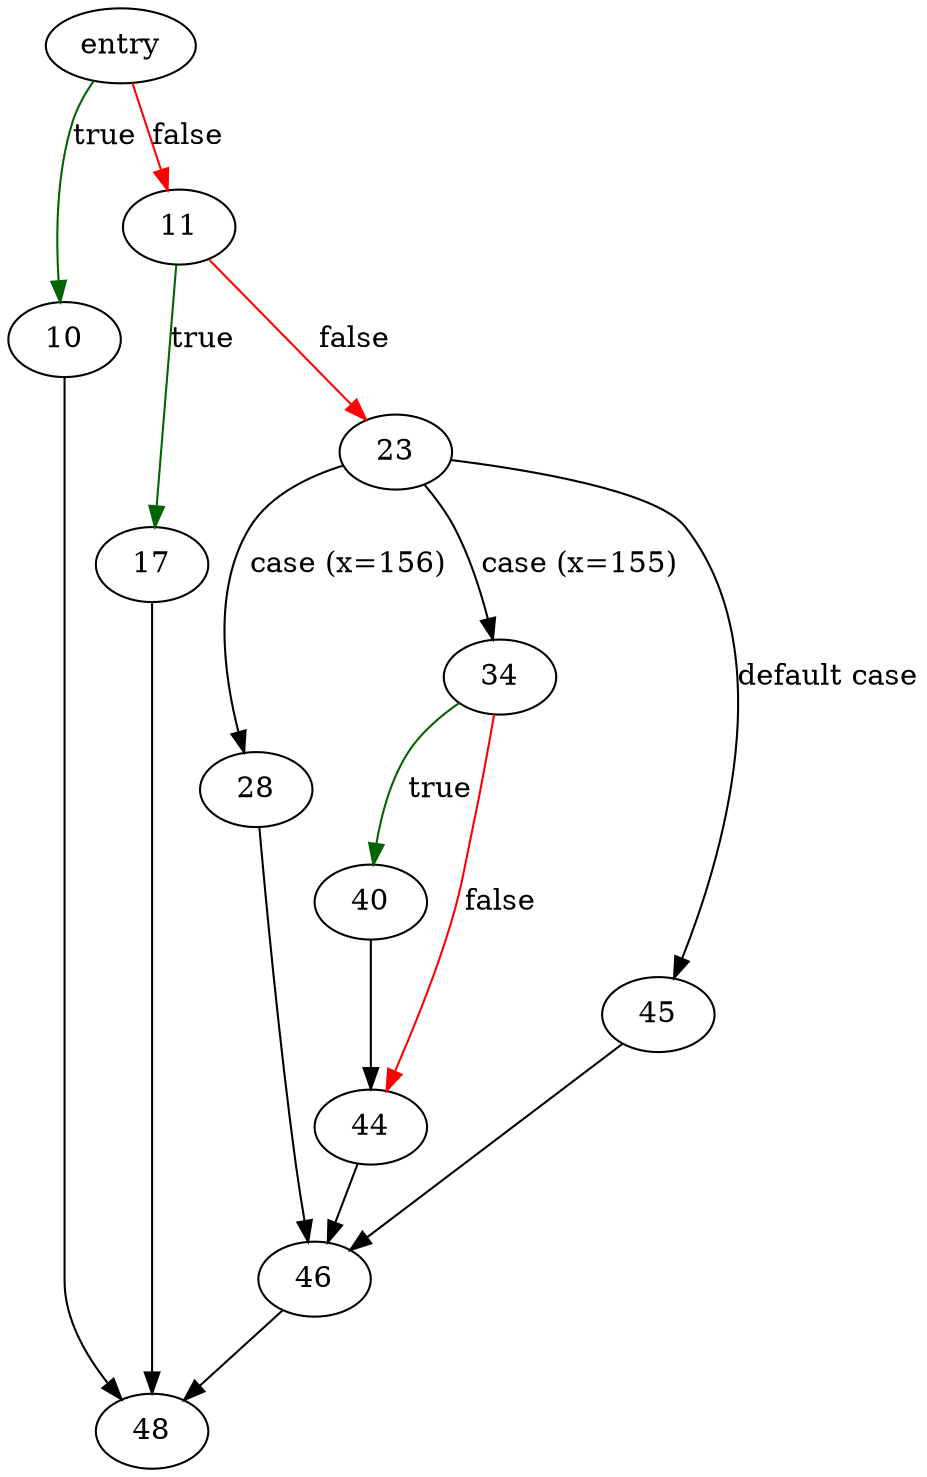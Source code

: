 digraph "sqlite3ExprIsInteger" {
	// Node definitions.
	2 [label=entry];
	10;
	11;
	17;
	23;
	28;
	34;
	40;
	44;
	45;
	46;
	48;

	// Edge definitions.
	2 -> 10 [
		color=darkgreen
		label=true
	];
	2 -> 11 [
		color=red
		label=false
	];
	10 -> 48;
	11 -> 17 [
		color=darkgreen
		label=true
	];
	11 -> 23 [
		color=red
		label=false
	];
	17 -> 48;
	23 -> 28 [label="case (x=156)"];
	23 -> 34 [label="case (x=155)"];
	23 -> 45 [label="default case"];
	28 -> 46;
	34 -> 40 [
		color=darkgreen
		label=true
	];
	34 -> 44 [
		color=red
		label=false
	];
	40 -> 44;
	44 -> 46;
	45 -> 46;
	46 -> 48;
}